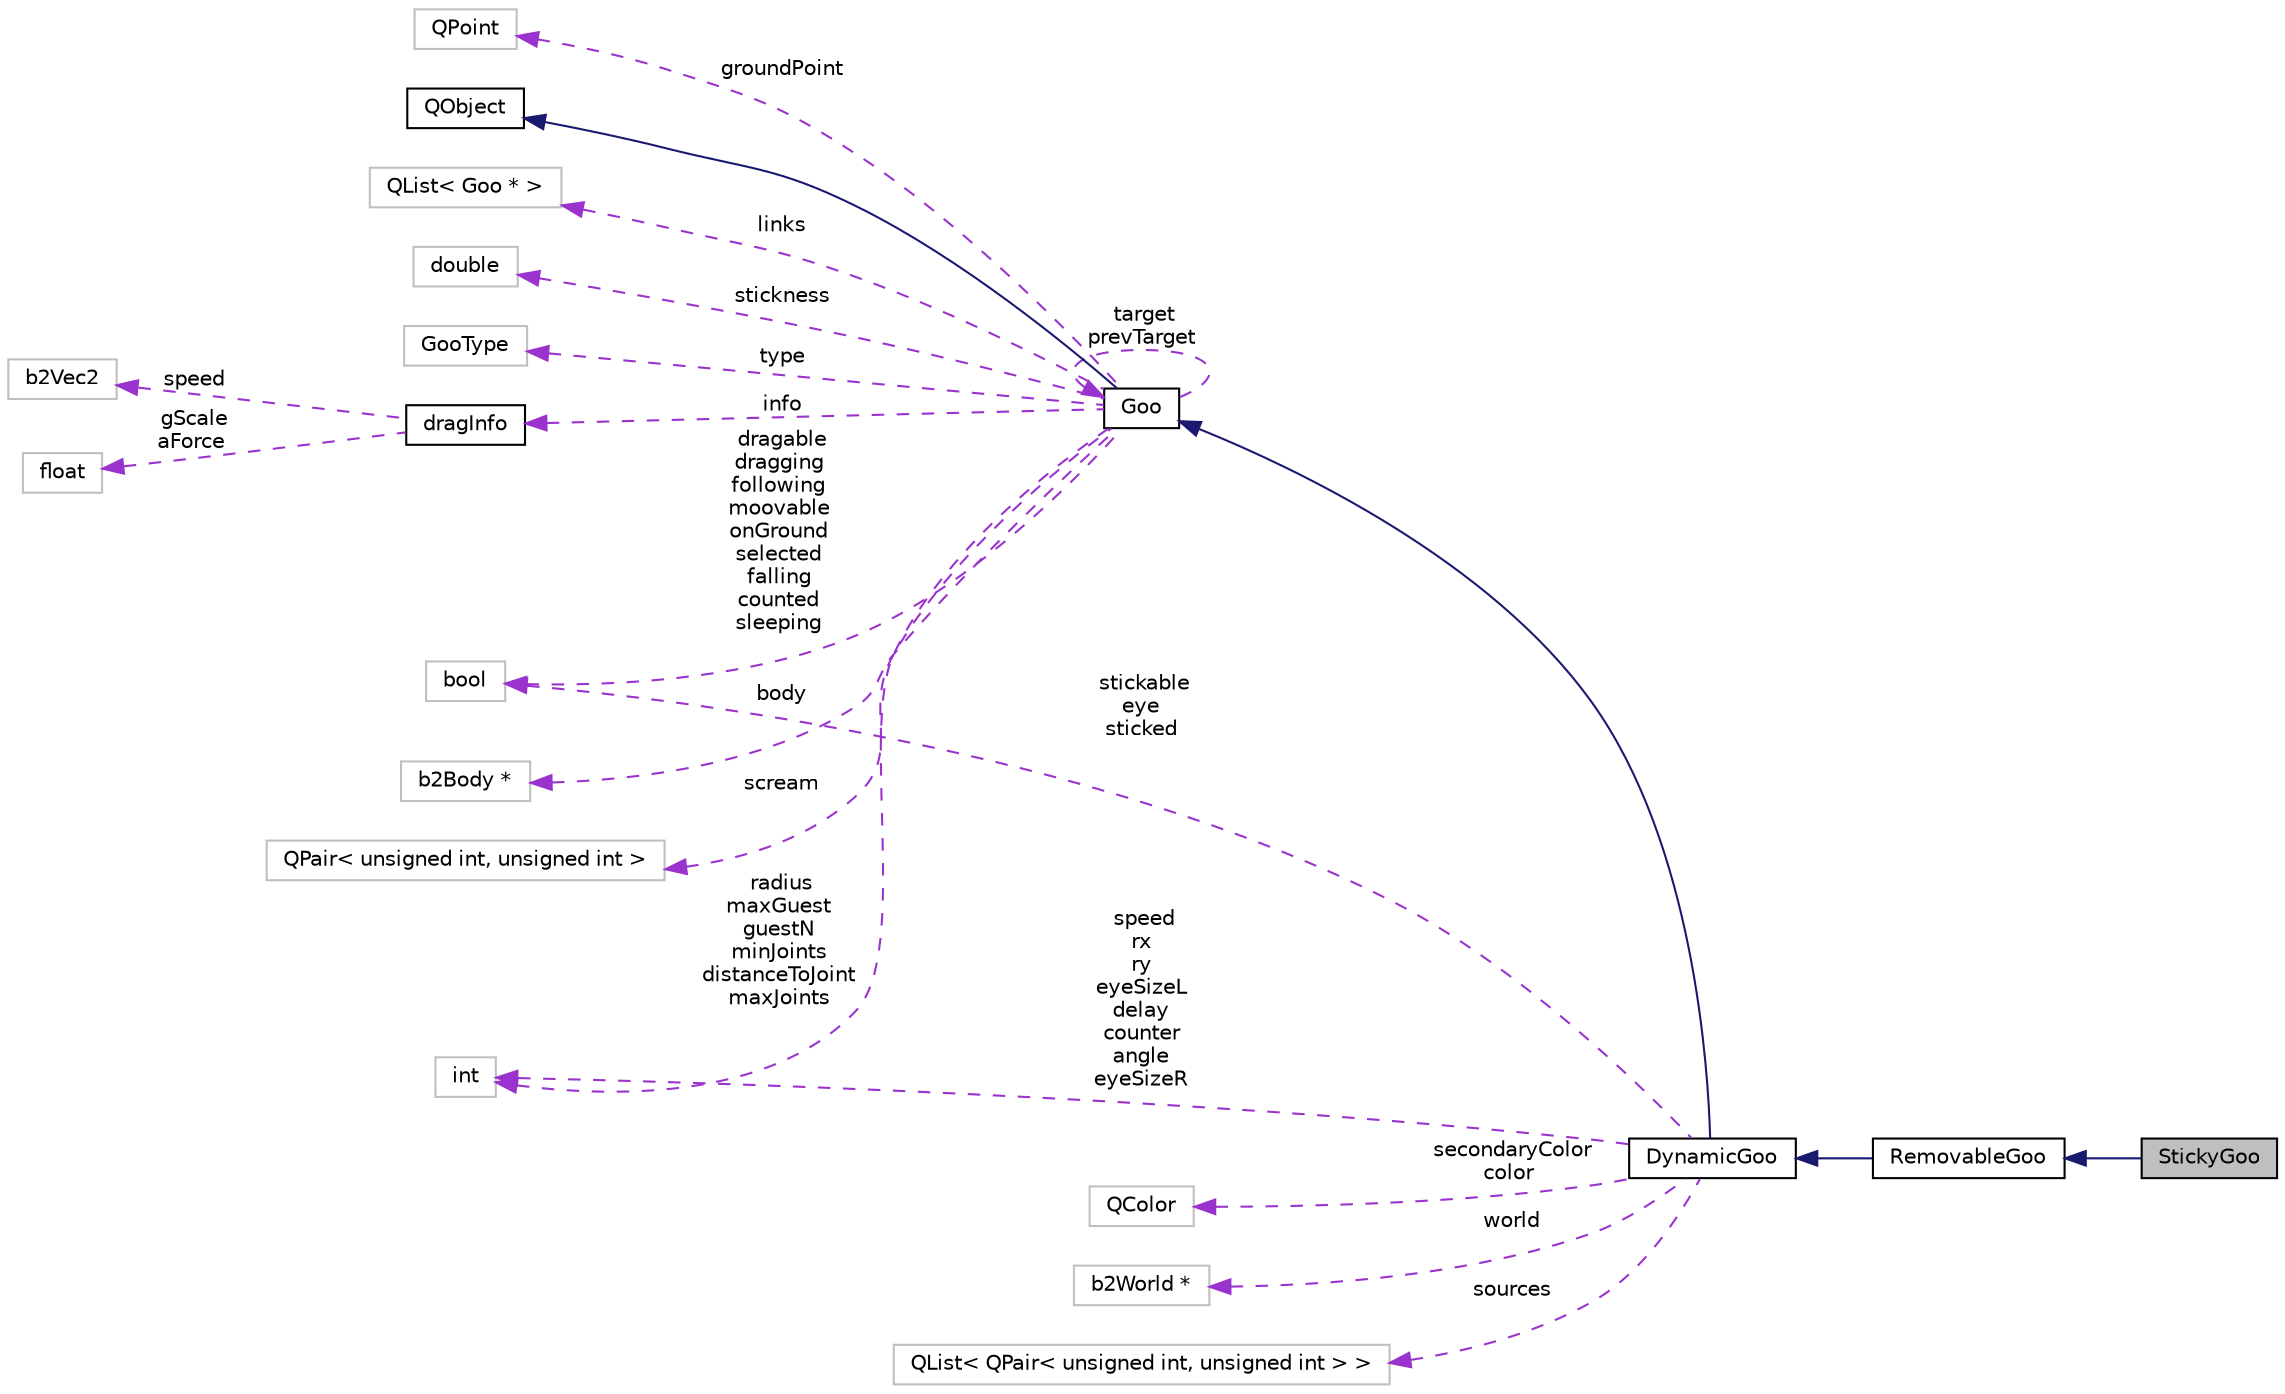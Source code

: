 digraph G
{
  edge [fontname="Helvetica",fontsize="10",labelfontname="Helvetica",labelfontsize="10"];
  node [fontname="Helvetica",fontsize="10",shape=record];
  rankdir="LR";
  Node1 [label="StickyGoo",height=0.2,width=0.4,color="black", fillcolor="grey75", style="filled" fontcolor="black"];
  Node2 -> Node1 [dir="back",color="midnightblue",fontsize="10",style="solid",fontname="Helvetica"];
  Node2 [label="RemovableGoo",height=0.2,width=0.4,color="black", fillcolor="white", style="filled",URL="$classRemovableGoo.html"];
  Node3 -> Node2 [dir="back",color="midnightblue",fontsize="10",style="solid",fontname="Helvetica"];
  Node3 [label="DynamicGoo",height=0.2,width=0.4,color="black", fillcolor="white", style="filled",URL="$classDynamicGoo.html"];
  Node4 -> Node3 [dir="back",color="midnightblue",fontsize="10",style="solid",fontname="Helvetica"];
  Node4 [label="Goo",height=0.2,width=0.4,color="black", fillcolor="white", style="filled",URL="$classGoo.html"];
  Node5 -> Node4 [dir="back",color="midnightblue",fontsize="10",style="solid",fontname="Helvetica"];
  Node5 [label="QObject",height=0.2,width=0.4,color="black", fillcolor="white", style="filled",URL="$classQObject.html"];
  Node6 -> Node4 [dir="back",color="darkorchid3",fontsize="10",style="dashed",label=" links" ,fontname="Helvetica"];
  Node6 [label="QList\< Goo * \>",height=0.2,width=0.4,color="grey75", fillcolor="white", style="filled"];
  Node7 -> Node4 [dir="back",color="darkorchid3",fontsize="10",style="dashed",label=" stickness" ,fontname="Helvetica"];
  Node7 [label="double",height=0.2,width=0.4,color="grey75", fillcolor="white", style="filled"];
  Node4 -> Node4 [dir="back",color="darkorchid3",fontsize="10",style="dashed",label=" target\nprevTarget" ,fontname="Helvetica"];
  Node8 -> Node4 [dir="back",color="darkorchid3",fontsize="10",style="dashed",label=" type" ,fontname="Helvetica"];
  Node8 [label="GooType",height=0.2,width=0.4,color="grey75", fillcolor="white", style="filled"];
  Node9 -> Node4 [dir="back",color="darkorchid3",fontsize="10",style="dashed",label=" info" ,fontname="Helvetica"];
  Node9 [label="dragInfo",height=0.2,width=0.4,color="black", fillcolor="white", style="filled",URL="$structdragInfo.html"];
  Node10 -> Node9 [dir="back",color="darkorchid3",fontsize="10",style="dashed",label=" speed" ,fontname="Helvetica"];
  Node10 [label="b2Vec2",height=0.2,width=0.4,color="grey75", fillcolor="white", style="filled"];
  Node11 -> Node9 [dir="back",color="darkorchid3",fontsize="10",style="dashed",label=" gScale\naForce" ,fontname="Helvetica"];
  Node11 [label="float",height=0.2,width=0.4,color="grey75", fillcolor="white", style="filled"];
  Node12 -> Node4 [dir="back",color="darkorchid3",fontsize="10",style="dashed",label=" body" ,fontname="Helvetica"];
  Node12 [label="b2Body *",height=0.2,width=0.4,color="grey75", fillcolor="white", style="filled"];
  Node13 -> Node4 [dir="back",color="darkorchid3",fontsize="10",style="dashed",label=" scream" ,fontname="Helvetica"];
  Node13 [label="QPair\< unsigned int, unsigned int \>",height=0.2,width=0.4,color="grey75", fillcolor="white", style="filled"];
  Node14 -> Node4 [dir="back",color="darkorchid3",fontsize="10",style="dashed",label=" radius\nmaxGuest\nguestN\nminJoints\ndistanceToJoint\nmaxJoints" ,fontname="Helvetica"];
  Node14 [label="int",height=0.2,width=0.4,color="grey75", fillcolor="white", style="filled"];
  Node15 -> Node4 [dir="back",color="darkorchid3",fontsize="10",style="dashed",label=" dragable\ndragging\nfollowing\nmoovable\nonGround\nselected\nfalling\ncounted\nsleeping" ,fontname="Helvetica"];
  Node15 [label="bool",height=0.2,width=0.4,color="grey75", fillcolor="white", style="filled"];
  Node16 -> Node4 [dir="back",color="darkorchid3",fontsize="10",style="dashed",label=" groundPoint" ,fontname="Helvetica"];
  Node16 [label="QPoint",height=0.2,width=0.4,color="grey75", fillcolor="white", style="filled"];
  Node17 -> Node3 [dir="back",color="darkorchid3",fontsize="10",style="dashed",label=" secondaryColor\ncolor" ,fontname="Helvetica"];
  Node17 [label="QColor",height=0.2,width=0.4,color="grey75", fillcolor="white", style="filled"];
  Node18 -> Node3 [dir="back",color="darkorchid3",fontsize="10",style="dashed",label=" world" ,fontname="Helvetica"];
  Node18 [label="b2World *",height=0.2,width=0.4,color="grey75", fillcolor="white", style="filled"];
  Node14 -> Node3 [dir="back",color="darkorchid3",fontsize="10",style="dashed",label=" speed\nrx\nry\neyeSizeL\ndelay\ncounter\nangle\neyeSizeR" ,fontname="Helvetica"];
  Node15 -> Node3 [dir="back",color="darkorchid3",fontsize="10",style="dashed",label=" stickable\neye\nsticked" ,fontname="Helvetica"];
  Node19 -> Node3 [dir="back",color="darkorchid3",fontsize="10",style="dashed",label=" sources" ,fontname="Helvetica"];
  Node19 [label="QList\< QPair\< unsigned int, unsigned int \> \>",height=0.2,width=0.4,color="grey75", fillcolor="white", style="filled"];
}
